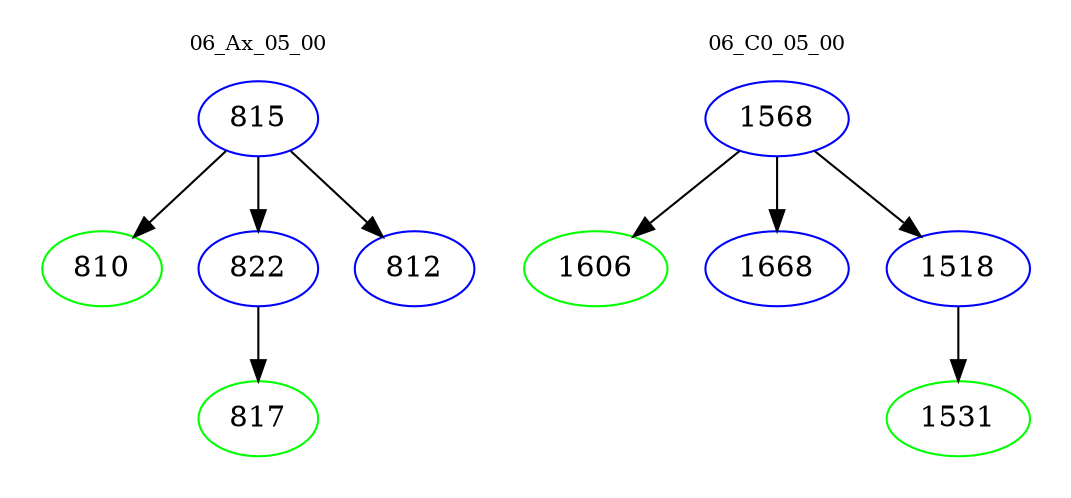 digraph{
subgraph cluster_0 {
color = white
label = "06_Ax_05_00";
fontsize=10;
T0_815 [label="815", color="blue"]
T0_815 -> T0_810 [color="black"]
T0_810 [label="810", color="green"]
T0_815 -> T0_822 [color="black"]
T0_822 [label="822", color="blue"]
T0_822 -> T0_817 [color="black"]
T0_817 [label="817", color="green"]
T0_815 -> T0_812 [color="black"]
T0_812 [label="812", color="blue"]
}
subgraph cluster_1 {
color = white
label = "06_C0_05_00";
fontsize=10;
T1_1568 [label="1568", color="blue"]
T1_1568 -> T1_1606 [color="black"]
T1_1606 [label="1606", color="green"]
T1_1568 -> T1_1668 [color="black"]
T1_1668 [label="1668", color="blue"]
T1_1568 -> T1_1518 [color="black"]
T1_1518 [label="1518", color="blue"]
T1_1518 -> T1_1531 [color="black"]
T1_1531 [label="1531", color="green"]
}
}
